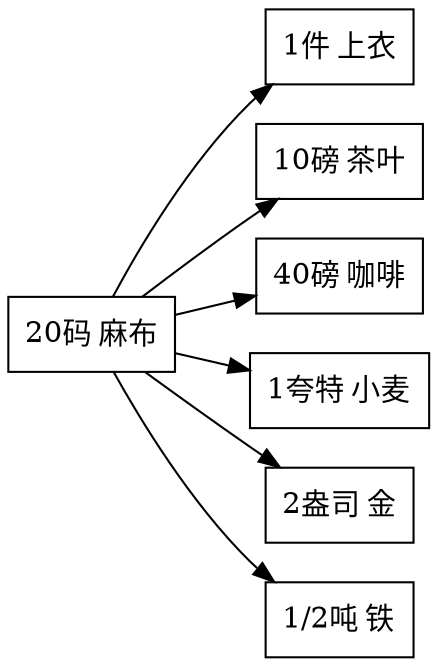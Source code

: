digraph 价值形式理论 {
    rankdir=LR;
    node [shape=record];
    "20码 麻布" -> "1件 上衣";
    "20码 麻布" -> "10磅 茶叶";
    "20码 麻布" -> "40磅 咖啡";
    "20码 麻布" -> "1夸特 小麦";
    "20码 麻布" -> "2盎司 金";
    "20码 麻布" -> "1/2吨 铁";
}

